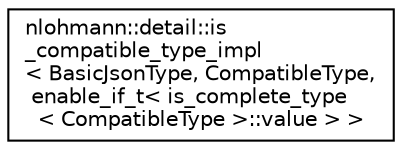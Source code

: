 digraph "Graphical Class Hierarchy"
{
 // LATEX_PDF_SIZE
  edge [fontname="Helvetica",fontsize="10",labelfontname="Helvetica",labelfontsize="10"];
  node [fontname="Helvetica",fontsize="10",shape=record];
  rankdir="LR";
  Node0 [label="nlohmann::detail::is\l_compatible_type_impl\l\< BasicJsonType, CompatibleType,\l enable_if_t\< is_complete_type\l\< CompatibleType \>::value \> \>",height=0.2,width=0.4,color="black", fillcolor="white", style="filled",URL="$d1/d07/structnlohmann_1_1detail_1_1is__compatible__type__impl_3_01BasicJsonType_00_01CompatibleType_00_fa54cb60e66f5c6ba93b1dd3f418b703.html",tooltip=" "];
}
